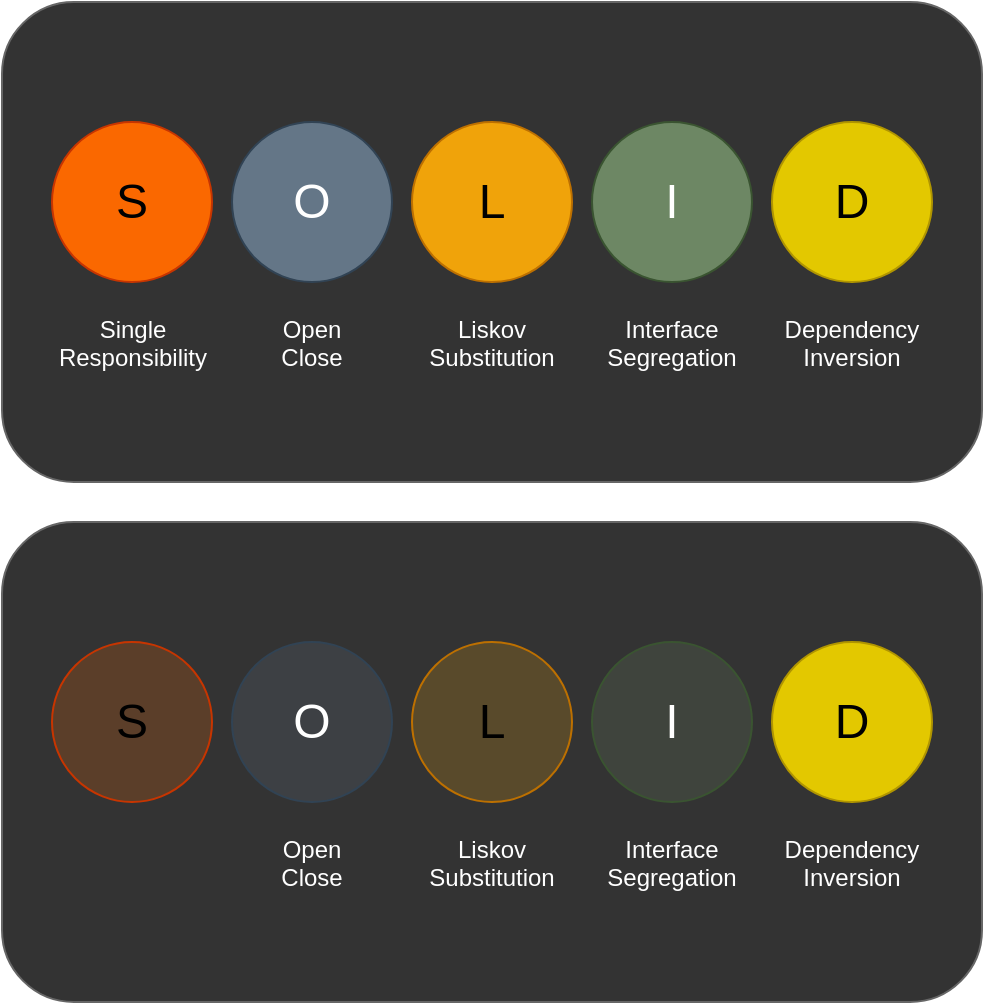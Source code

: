 <mxfile version="21.8.2" type="device">
  <diagram name="Page-1" id="SgAo7f1ezSUMD5iuy7Ir">
    <mxGraphModel dx="920" dy="585" grid="1" gridSize="10" guides="1" tooltips="1" connect="1" arrows="1" fold="1" page="1" pageScale="1" pageWidth="827" pageHeight="1169" math="0" shadow="0">
      <root>
        <mxCell id="0" />
        <mxCell id="1" parent="0" />
        <mxCell id="fnJnbTHodCs8krUqLcqE-12" value="" style="rounded=1;whiteSpace=wrap;html=1;fillColor=#333333;fontColor=#333333;strokeColor=#666666;" vertex="1" parent="1">
          <mxGeometry x="95" y="300" width="490" height="240" as="geometry" />
        </mxCell>
        <mxCell id="fnJnbTHodCs8krUqLcqE-1" value="S" style="ellipse;whiteSpace=wrap;html=1;aspect=fixed;fontSize=24;fillColor=#fa6800;strokeColor=#C73500;fontColor=#000000;" vertex="1" parent="1">
          <mxGeometry x="120" y="360" width="80" height="80" as="geometry" />
        </mxCell>
        <mxCell id="fnJnbTHodCs8krUqLcqE-2" value="O" style="ellipse;whiteSpace=wrap;html=1;aspect=fixed;fontSize=24;fillColor=#647687;fontColor=#ffffff;strokeColor=#314354;" vertex="1" parent="1">
          <mxGeometry x="210" y="360" width="80" height="80" as="geometry" />
        </mxCell>
        <mxCell id="fnJnbTHodCs8krUqLcqE-3" value="L" style="ellipse;whiteSpace=wrap;html=1;aspect=fixed;fontSize=24;fillColor=#f0a30a;fontColor=#000000;strokeColor=#BD7000;" vertex="1" parent="1">
          <mxGeometry x="300" y="360" width="80" height="80" as="geometry" />
        </mxCell>
        <mxCell id="fnJnbTHodCs8krUqLcqE-4" value="I" style="ellipse;whiteSpace=wrap;html=1;aspect=fixed;fontSize=24;fillColor=#6d8764;fontColor=#ffffff;strokeColor=#3A5431;" vertex="1" parent="1">
          <mxGeometry x="390" y="360" width="80" height="80" as="geometry" />
        </mxCell>
        <mxCell id="fnJnbTHodCs8krUqLcqE-5" value="D" style="ellipse;whiteSpace=wrap;html=1;aspect=fixed;fontSize=24;fillColor=#e3c800;fontColor=#000000;strokeColor=#B09500;" vertex="1" parent="1">
          <mxGeometry x="480" y="360" width="80" height="80" as="geometry" />
        </mxCell>
        <mxCell id="fnJnbTHodCs8krUqLcqE-9" value="Liskov &#xa;Substitution" style="text;whiteSpace=wrap;align=center;fillColor=none;fontColor=#FFFFFF;" vertex="1" parent="1">
          <mxGeometry x="305" y="450" width="70" height="40" as="geometry" />
        </mxCell>
        <mxCell id="fnJnbTHodCs8krUqLcqE-10" value="Interface&#xa;Segregation" style="text;whiteSpace=wrap;align=center;fillColor=none;fontColor=#FFFFFF;" vertex="1" parent="1">
          <mxGeometry x="395" y="450" width="70" height="40" as="geometry" />
        </mxCell>
        <mxCell id="fnJnbTHodCs8krUqLcqE-11" value="Dependency&#xa;Inversion" style="text;whiteSpace=wrap;align=center;fillColor=none;fontColor=#FFFFFF;" vertex="1" parent="1">
          <mxGeometry x="485" y="450" width="70" height="40" as="geometry" />
        </mxCell>
        <mxCell id="fnJnbTHodCs8krUqLcqE-25" value="Open&#xa;Close" style="text;whiteSpace=wrap;align=center;fillColor=none;fontColor=#FFFFFF;" vertex="1" parent="1">
          <mxGeometry x="215" y="450" width="70" height="40" as="geometry" />
        </mxCell>
        <mxCell id="fnJnbTHodCs8krUqLcqE-26" value="Single&#xa;Responsibility" style="text;whiteSpace=wrap;align=center;fillColor=none;fontColor=#FFFFFF;" vertex="1" parent="1">
          <mxGeometry x="117.5" y="450" width="85" height="40" as="geometry" />
        </mxCell>
        <mxCell id="fnJnbTHodCs8krUqLcqE-28" value="" style="rounded=1;whiteSpace=wrap;html=1;fillColor=#333333;fontColor=#333333;strokeColor=#666666;" vertex="1" parent="1">
          <mxGeometry x="95" y="560" width="490" height="240" as="geometry" />
        </mxCell>
        <mxCell id="fnJnbTHodCs8krUqLcqE-29" value="S" style="ellipse;whiteSpace=wrap;html=1;aspect=fixed;fontSize=24;fillColor=#fa6800;strokeColor=#C73500;fontColor=#000000;fillOpacity=20;" vertex="1" parent="1">
          <mxGeometry x="120" y="620" width="80" height="80" as="geometry" />
        </mxCell>
        <mxCell id="fnJnbTHodCs8krUqLcqE-30" value="O" style="ellipse;whiteSpace=wrap;html=1;aspect=fixed;fontSize=24;fillColor=#647687;fontColor=#ffffff;strokeColor=#314354;fillOpacity=20;" vertex="1" parent="1">
          <mxGeometry x="210" y="620" width="80" height="80" as="geometry" />
        </mxCell>
        <mxCell id="fnJnbTHodCs8krUqLcqE-31" value="L" style="ellipse;whiteSpace=wrap;html=1;aspect=fixed;fontSize=24;fillColor=#f0a30a;fontColor=#000000;strokeColor=#BD7000;fillOpacity=20;" vertex="1" parent="1">
          <mxGeometry x="300" y="620" width="80" height="80" as="geometry" />
        </mxCell>
        <mxCell id="fnJnbTHodCs8krUqLcqE-32" value="I" style="ellipse;whiteSpace=wrap;html=1;aspect=fixed;fontSize=24;fillColor=#6d8764;fontColor=#ffffff;strokeColor=#3A5431;fillOpacity=20;" vertex="1" parent="1">
          <mxGeometry x="390" y="620" width="80" height="80" as="geometry" />
        </mxCell>
        <mxCell id="fnJnbTHodCs8krUqLcqE-33" value="D" style="ellipse;whiteSpace=wrap;html=1;aspect=fixed;fontSize=24;fillColor=#e3c800;fontColor=#000000;strokeColor=#B09500;fillOpacity=100;" vertex="1" parent="1">
          <mxGeometry x="480" y="620" width="80" height="80" as="geometry" />
        </mxCell>
        <mxCell id="fnJnbTHodCs8krUqLcqE-40" value="Open&#xa;Close" style="text;whiteSpace=wrap;align=center;fillColor=none;fontColor=#FFFFFF;" vertex="1" parent="1">
          <mxGeometry x="215" y="710" width="70" height="40" as="geometry" />
        </mxCell>
        <mxCell id="fnJnbTHodCs8krUqLcqE-41" value="Liskov &#xa;Substitution" style="text;whiteSpace=wrap;align=center;fillColor=none;fontColor=#FFFFFF;" vertex="1" parent="1">
          <mxGeometry x="305" y="710" width="70" height="40" as="geometry" />
        </mxCell>
        <mxCell id="fnJnbTHodCs8krUqLcqE-42" value="Interface&#xa;Segregation" style="text;whiteSpace=wrap;align=center;fillColor=none;fontColor=#FFFFFF;" vertex="1" parent="1">
          <mxGeometry x="395" y="710" width="70" height="40" as="geometry" />
        </mxCell>
        <mxCell id="fnJnbTHodCs8krUqLcqE-43" value="Dependency&#xa;Inversion" style="text;whiteSpace=wrap;align=center;fillColor=none;fontColor=#FFFFFF;" vertex="1" parent="1">
          <mxGeometry x="485" y="710" width="70" height="40" as="geometry" />
        </mxCell>
      </root>
    </mxGraphModel>
  </diagram>
</mxfile>
